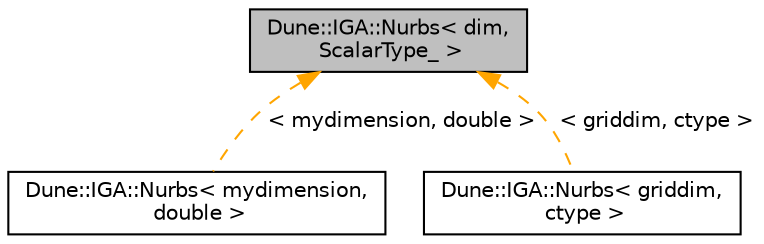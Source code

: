 digraph "Dune::IGA::Nurbs&lt; dim, ScalarType_ &gt;"
{
 // LATEX_PDF_SIZE
  edge [fontname="Helvetica",fontsize="10",labelfontname="Helvetica",labelfontsize="10"];
  node [fontname="Helvetica",fontsize="10",shape=record];
  Node1 [label="Dune::IGA::Nurbs\< dim,\l ScalarType_ \>",height=0.2,width=0.4,color="black", fillcolor="grey75", style="filled", fontcolor="black",tooltip="A dim dimensional NURBS function."];
  Node1 -> Node2 [dir="back",color="orange",fontsize="10",style="dashed",label=" \< mydimension, double \>" ,fontname="Helvetica"];
  Node2 [label="Dune::IGA::Nurbs\< mydimension,\l double \>",height=0.2,width=0.4,color="black", fillcolor="white", style="filled",URL="$d0/d43/a01020.html",tooltip=" "];
  Node1 -> Node3 [dir="back",color="orange",fontsize="10",style="dashed",label=" \< griddim, ctype \>" ,fontname="Helvetica"];
  Node3 [label="Dune::IGA::Nurbs\< griddim,\l ctype \>",height=0.2,width=0.4,color="black", fillcolor="white", style="filled",URL="$d0/d43/a01020.html",tooltip=" "];
}
